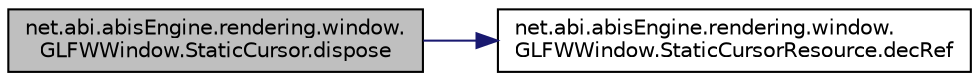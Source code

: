 digraph "net.abi.abisEngine.rendering.window.GLFWWindow.StaticCursor.dispose"
{
 // LATEX_PDF_SIZE
  edge [fontname="Helvetica",fontsize="10",labelfontname="Helvetica",labelfontsize="10"];
  node [fontname="Helvetica",fontsize="10",shape=record];
  rankdir="LR";
  Node1 [label="net.abi.abisEngine.rendering.window.\lGLFWWindow.StaticCursor.dispose",height=0.2,width=0.4,color="black", fillcolor="grey75", style="filled", fontcolor="black",tooltip=" "];
  Node1 -> Node2 [color="midnightblue",fontsize="10",style="solid",fontname="Helvetica"];
  Node2 [label="net.abi.abisEngine.rendering.window.\lGLFWWindow.StaticCursorResource.decRef",height=0.2,width=0.4,color="black", fillcolor="white", style="filled",URL="$d8/dc3/classnet_1_1abi_1_1abis_engine_1_1rendering_1_1window_1_1_g_l_f_w_window_1_1_static_cursor_resource.html#a44c460705d43b224bfe9ec5c8de1bea0",tooltip=" "];
}
